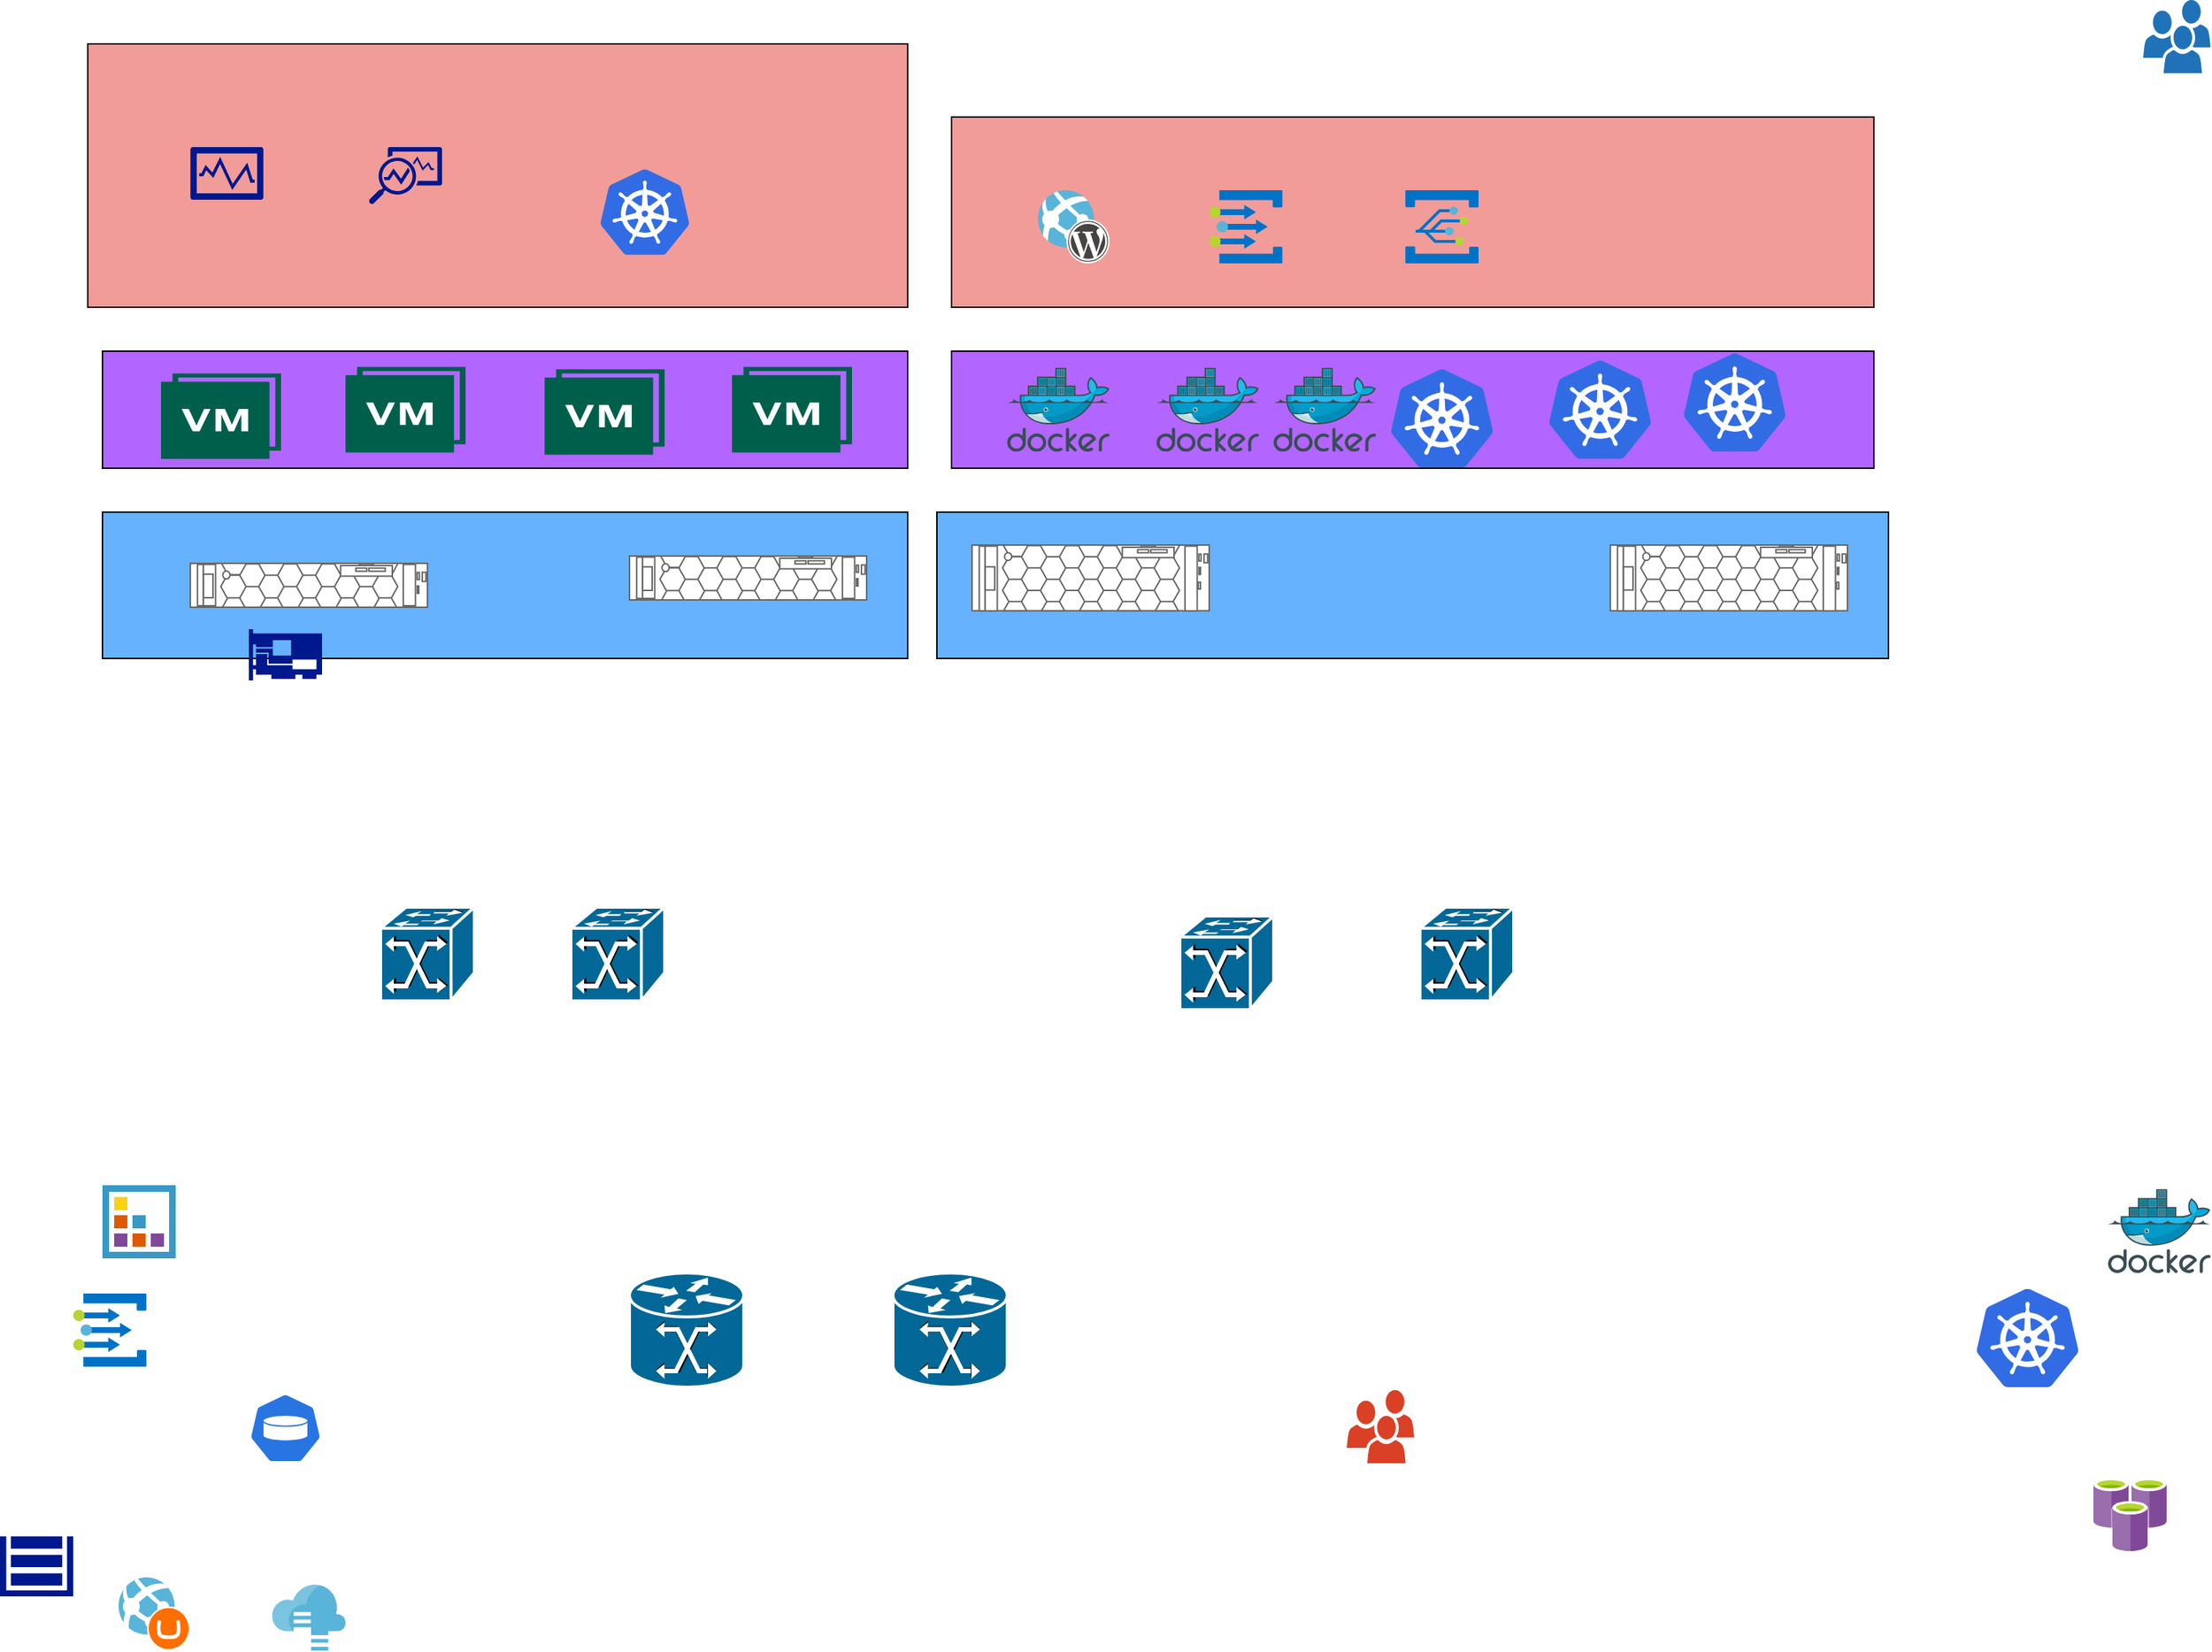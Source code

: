 <mxfile version="21.3.5" type="github">
  <diagram name="第 1 页" id="1_m0rDVPKxvfolOzuG0S">
    <mxGraphModel dx="2074" dy="1156" grid="1" gridSize="10" guides="1" tooltips="1" connect="1" arrows="1" fold="1" page="1" pageScale="1" pageWidth="1654" pageHeight="2336" math="0" shadow="0">
      <root>
        <mxCell id="0" />
        <mxCell id="1" parent="0" />
        <mxCell id="KaXEF-MZUBLpXiP1gXW7-1" value="" style="rounded=0;whiteSpace=wrap;html=1;fillColor=#66B2FF;" parent="1" vertex="1">
          <mxGeometry x="120" y="390" width="550" height="100" as="geometry" />
        </mxCell>
        <mxCell id="KaXEF-MZUBLpXiP1gXW7-2" value="" style="rounded=0;whiteSpace=wrap;html=1;fillColor=#66B2FF;" parent="1" vertex="1">
          <mxGeometry x="690" y="390" width="650" height="100" as="geometry" />
        </mxCell>
        <mxCell id="KaXEF-MZUBLpXiP1gXW7-3" value="" style="shape=mxgraph.cisco.switches.atm_fast_gigabit_etherswitch;sketch=0;html=1;pointerEvents=1;dashed=0;fillColor=#036897;strokeColor=#ffffff;strokeWidth=2;verticalLabelPosition=bottom;verticalAlign=top;align=center;outlineConnect=0;" parent="1" vertex="1">
          <mxGeometry x="310" y="660" width="64" height="64" as="geometry" />
        </mxCell>
        <mxCell id="KaXEF-MZUBLpXiP1gXW7-4" value="" style="shape=mxgraph.cisco.switches.atm_fast_gigabit_etherswitch;sketch=0;html=1;pointerEvents=1;dashed=0;fillColor=#036897;strokeColor=#ffffff;strokeWidth=2;verticalLabelPosition=bottom;verticalAlign=top;align=center;outlineConnect=0;" parent="1" vertex="1">
          <mxGeometry x="440" y="660" width="64" height="64" as="geometry" />
        </mxCell>
        <mxCell id="KaXEF-MZUBLpXiP1gXW7-5" value="" style="shape=mxgraph.cisco.switches.atm_fast_gigabit_etherswitch;sketch=0;html=1;pointerEvents=1;dashed=0;fillColor=#036897;strokeColor=#ffffff;strokeWidth=2;verticalLabelPosition=bottom;verticalAlign=top;align=center;outlineConnect=0;" parent="1" vertex="1">
          <mxGeometry x="856" y="666" width="64" height="64" as="geometry" />
        </mxCell>
        <mxCell id="KaXEF-MZUBLpXiP1gXW7-6" value="" style="shape=mxgraph.cisco.switches.atm_fast_gigabit_etherswitch;sketch=0;html=1;pointerEvents=1;dashed=0;fillColor=#036897;strokeColor=#ffffff;strokeWidth=2;verticalLabelPosition=bottom;verticalAlign=top;align=center;outlineConnect=0;" parent="1" vertex="1">
          <mxGeometry x="1020" y="660" width="64" height="64" as="geometry" />
        </mxCell>
        <mxCell id="KaXEF-MZUBLpXiP1gXW7-7" value="" style="shape=mxgraph.cisco.switches.mgx_8000_multiservice_switch;sketch=0;html=1;pointerEvents=1;dashed=0;fillColor=#036897;strokeColor=#ffffff;strokeWidth=2;verticalLabelPosition=bottom;verticalAlign=top;align=center;outlineConnect=0;" parent="1" vertex="1">
          <mxGeometry x="480" y="910" width="78" height="78" as="geometry" />
        </mxCell>
        <mxCell id="KaXEF-MZUBLpXiP1gXW7-8" value="" style="shape=mxgraph.cisco.switches.mgx_8000_multiservice_switch;sketch=0;html=1;pointerEvents=1;dashed=0;fillColor=#036897;strokeColor=#ffffff;strokeWidth=2;verticalLabelPosition=bottom;verticalAlign=top;align=center;outlineConnect=0;" parent="1" vertex="1">
          <mxGeometry x="660" y="910" width="78" height="78" as="geometry" />
        </mxCell>
        <mxCell id="KaXEF-MZUBLpXiP1gXW7-16" value="" style="image;sketch=0;aspect=fixed;html=1;points=[];align=center;fontSize=12;image=img/lib/mscae/Docker.svg;" parent="1" vertex="1">
          <mxGeometry x="1490" y="852.6" width="70" height="57.4" as="geometry" />
        </mxCell>
        <mxCell id="KaXEF-MZUBLpXiP1gXW7-19" value="" style="sketch=0;pointerEvents=1;shadow=0;dashed=0;html=1;strokeColor=none;labelPosition=center;verticalLabelPosition=bottom;verticalAlign=top;outlineConnect=0;align=center;shape=mxgraph.office.users.users;fillColor=#DA4026;" parent="1" vertex="1">
          <mxGeometry x="970" y="990" width="46" height="50" as="geometry" />
        </mxCell>
        <mxCell id="KaXEF-MZUBLpXiP1gXW7-20" value="" style="sketch=0;pointerEvents=1;shadow=0;dashed=0;html=1;strokeColor=none;labelPosition=center;verticalLabelPosition=bottom;verticalAlign=top;outlineConnect=0;align=center;shape=mxgraph.office.users.users;fillColor=#2072B8;" parent="1" vertex="1">
          <mxGeometry x="1514" y="40" width="46" height="50" as="geometry" />
        </mxCell>
        <mxCell id="KaXEF-MZUBLpXiP1gXW7-23" value="" style="strokeColor=#666666;html=1;labelPosition=right;align=left;spacingLeft=15;shadow=0;dashed=0;outlineConnect=0;shape=mxgraph.rack.dell.poweredge_r7425;" parent="1" vertex="1">
          <mxGeometry x="480" y="420" width="162" height="30" as="geometry" />
        </mxCell>
        <mxCell id="KaXEF-MZUBLpXiP1gXW7-24" value="" style="strokeColor=#666666;html=1;labelPosition=right;align=left;spacingLeft=15;shadow=0;dashed=0;outlineConnect=0;shape=mxgraph.rack.dell.poweredge_r7515;" parent="1" vertex="1">
          <mxGeometry x="180" y="425" width="162" height="30" as="geometry" />
        </mxCell>
        <mxCell id="KaXEF-MZUBLpXiP1gXW7-25" value="" style="strokeColor=#666666;html=1;labelPosition=right;align=left;spacingLeft=15;shadow=0;dashed=0;outlineConnect=0;shape=mxgraph.rack.dell.poweredge_r940;" parent="1" vertex="1">
          <mxGeometry x="714" y="412.5" width="162" height="45" as="geometry" />
        </mxCell>
        <mxCell id="KaXEF-MZUBLpXiP1gXW7-26" value="" style="strokeColor=#666666;html=1;labelPosition=right;align=left;spacingLeft=15;shadow=0;dashed=0;outlineConnect=0;shape=mxgraph.rack.dell.poweredge_r940;" parent="1" vertex="1">
          <mxGeometry x="1150" y="412.5" width="162" height="45" as="geometry" />
        </mxCell>
        <mxCell id="KaXEF-MZUBLpXiP1gXW7-31" value="" style="rounded=0;whiteSpace=wrap;html=1;fillColor=#B266FF;" parent="1" vertex="1">
          <mxGeometry x="120" y="280" width="550" height="80" as="geometry" />
        </mxCell>
        <mxCell id="KaXEF-MZUBLpXiP1gXW7-32" value="" style="rounded=0;whiteSpace=wrap;html=1;fillColor=#B266FF;" parent="1" vertex="1">
          <mxGeometry x="700" y="280" width="630" height="80" as="geometry" />
        </mxCell>
        <mxCell id="KaXEF-MZUBLpXiP1gXW7-34" value="" style="image;sketch=0;aspect=fixed;html=1;points=[];align=center;fontSize=12;image=img/lib/mscae/Kubernetes.svg;" parent="1" vertex="1">
          <mxGeometry x="1000" y="292.4" width="70" height="67.2" as="geometry" />
        </mxCell>
        <mxCell id="KaXEF-MZUBLpXiP1gXW7-35" value="" style="image;sketch=0;aspect=fixed;html=1;points=[];align=center;fontSize=12;image=img/lib/mscae/Docker.svg;" parent="1" vertex="1">
          <mxGeometry x="738" y="291.3" width="70" height="57.4" as="geometry" />
        </mxCell>
        <mxCell id="KaXEF-MZUBLpXiP1gXW7-36" value="" style="image;sketch=0;aspect=fixed;html=1;points=[];align=center;fontSize=12;image=img/lib/mscae/Docker.svg;" parent="1" vertex="1">
          <mxGeometry x="840" y="291.3" width="70" height="57.4" as="geometry" />
        </mxCell>
        <mxCell id="KaXEF-MZUBLpXiP1gXW7-37" value="" style="image;sketch=0;aspect=fixed;html=1;points=[];align=center;fontSize=12;image=img/lib/mscae/Kubernetes.svg;" parent="1" vertex="1">
          <mxGeometry x="1400" y="920.8" width="70" height="67.2" as="geometry" />
        </mxCell>
        <mxCell id="KaXEF-MZUBLpXiP1gXW7-38" value="" style="image;sketch=0;aspect=fixed;html=1;points=[];align=center;fontSize=12;image=img/lib/mscae/Kubernetes.svg;" parent="1" vertex="1">
          <mxGeometry x="1200" y="281.5" width="70" height="67.2" as="geometry" />
        </mxCell>
        <mxCell id="KaXEF-MZUBLpXiP1gXW7-39" value="" style="image;sketch=0;aspect=fixed;html=1;points=[];align=center;fontSize=12;image=img/lib/mscae/Kubernetes.svg;" parent="1" vertex="1">
          <mxGeometry x="1108" y="286.4" width="70" height="67.2" as="geometry" />
        </mxCell>
        <mxCell id="KaXEF-MZUBLpXiP1gXW7-40" value="" style="image;sketch=0;aspect=fixed;html=1;points=[];align=center;fontSize=12;image=img/lib/mscae/Docker.svg;" parent="1" vertex="1">
          <mxGeometry x="920" y="291.3" width="70" height="57.4" as="geometry" />
        </mxCell>
        <mxCell id="KaXEF-MZUBLpXiP1gXW7-41" value="" style="sketch=0;pointerEvents=1;shadow=0;dashed=0;html=1;strokeColor=none;fillColor=#005F4B;labelPosition=center;verticalLabelPosition=bottom;verticalAlign=top;align=center;outlineConnect=0;shape=mxgraph.veeam2.vm_with_a_snapshot;" parent="1" vertex="1">
          <mxGeometry x="286" y="290.8" width="82" height="58.4" as="geometry" />
        </mxCell>
        <mxCell id="KaXEF-MZUBLpXiP1gXW7-45" value="" style="rounded=0;whiteSpace=wrap;html=1;fillColor=#F19C99;" parent="1" vertex="1">
          <mxGeometry x="110" y="70" width="560" height="180" as="geometry" />
        </mxCell>
        <mxCell id="KaXEF-MZUBLpXiP1gXW7-46" value="" style="rounded=0;whiteSpace=wrap;html=1;fillColor=#F19C99;" parent="1" vertex="1">
          <mxGeometry x="700" y="120" width="630" height="130" as="geometry" />
        </mxCell>
        <mxCell id="KaXEF-MZUBLpXiP1gXW7-47" value="" style="image;sketch=0;aspect=fixed;html=1;points=[];align=center;fontSize=12;image=img/lib/mscae/Kubernetes.svg;" parent="1" vertex="1">
          <mxGeometry x="460" y="155.72" width="61" height="58.56" as="geometry" />
        </mxCell>
        <mxCell id="KaXEF-MZUBLpXiP1gXW7-48" value="" style="image;sketch=0;aspect=fixed;html=1;points=[];align=center;fontSize=12;image=img/lib/mscae/WebAppWordPress.svg;" parent="1" vertex="1">
          <mxGeometry x="759" y="170" width="49" height="50" as="geometry" />
        </mxCell>
        <mxCell id="KaXEF-MZUBLpXiP1gXW7-49" value="" style="image;sketch=0;aspect=fixed;html=1;points=[];align=center;fontSize=12;image=img/lib/mscae/WebAppUmbraco.svg;" parent="1" vertex="1">
          <mxGeometry x="131" y="1118" width="49" height="50" as="geometry" />
        </mxCell>
        <mxCell id="KaXEF-MZUBLpXiP1gXW7-50" value="" style="sketch=0;html=1;dashed=0;whitespace=wrap;fillColor=#2875E2;strokeColor=#ffffff;points=[[0.005,0.63,0],[0.1,0.2,0],[0.9,0.2,0],[0.5,0,0],[0.995,0.63,0],[0.72,0.99,0],[0.5,1,0],[0.28,0.99,0]];verticalLabelPosition=bottom;align=center;verticalAlign=top;shape=mxgraph.kubernetes.icon;prIcon=pv" parent="1" vertex="1">
          <mxGeometry x="220" y="992" width="50" height="48" as="geometry" />
        </mxCell>
        <mxCell id="KaXEF-MZUBLpXiP1gXW7-51" value="" style="sketch=0;aspect=fixed;pointerEvents=1;shadow=0;dashed=0;html=1;strokeColor=none;labelPosition=center;verticalLabelPosition=bottom;verticalAlign=top;align=center;fillColor=#00188D;shape=mxgraph.mscae.enterprise.network_card" parent="1" vertex="1">
          <mxGeometry x="220" y="470" width="50" height="35" as="geometry" />
        </mxCell>
        <mxCell id="KaXEF-MZUBLpXiP1gXW7-52" value="" style="sketch=0;aspect=fixed;pointerEvents=1;shadow=0;dashed=0;html=1;strokeColor=none;labelPosition=center;verticalLabelPosition=bottom;verticalAlign=top;align=center;fillColor=#00188D;shape=mxgraph.mscae.enterprise.performance_monitor" parent="1" vertex="1">
          <mxGeometry x="180" y="140.5" width="50" height="36" as="geometry" />
        </mxCell>
        <mxCell id="KaXEF-MZUBLpXiP1gXW7-53" value="" style="sketch=0;aspect=fixed;pointerEvents=1;shadow=0;dashed=0;html=1;strokeColor=none;labelPosition=center;verticalLabelPosition=bottom;verticalAlign=top;align=center;fillColor=#00188D;shape=mxgraph.mscae.enterprise.monitor_running_apps" parent="1" vertex="1">
          <mxGeometry x="302" y="140.5" width="50" height="39" as="geometry" />
        </mxCell>
        <mxCell id="KaXEF-MZUBLpXiP1gXW7-55" value="" style="sketch=0;aspect=fixed;pointerEvents=1;shadow=0;dashed=0;html=1;strokeColor=none;labelPosition=center;verticalLabelPosition=bottom;verticalAlign=top;align=center;fillColor=#00188D;shape=mxgraph.mscae.enterprise.storage" parent="1" vertex="1">
          <mxGeometry x="50" y="1090" width="50" height="41" as="geometry" />
        </mxCell>
        <mxCell id="KaXEF-MZUBLpXiP1gXW7-56" value="" style="image;sketch=0;aspect=fixed;html=1;points=[];align=center;fontSize=12;image=img/lib/mscae/Azure_Cache_for_Redis.svg;" parent="1" vertex="1">
          <mxGeometry x="1480" y="1050" width="50" height="50" as="geometry" />
        </mxCell>
        <mxCell id="KaXEF-MZUBLpXiP1gXW7-57" value="" style="image;sketch=0;aspect=fixed;html=1;points=[];align=center;fontSize=12;image=img/lib/mscae/Integration_Accounts.svg;" parent="1" vertex="1">
          <mxGeometry x="120" y="850" width="50" height="50" as="geometry" />
        </mxCell>
        <mxCell id="KaXEF-MZUBLpXiP1gXW7-58" value="" style="image;sketch=0;aspect=fixed;html=1;points=[];align=center;fontSize=12;image=img/lib/mscae/Event_Grid.svg;" parent="1" vertex="1">
          <mxGeometry x="1010" y="170" width="50" height="50" as="geometry" />
        </mxCell>
        <mxCell id="KaXEF-MZUBLpXiP1gXW7-59" value="" style="image;sketch=0;aspect=fixed;html=1;points=[];align=center;fontSize=12;image=img/lib/mscae/Event_Grid_Topics.svg;" parent="1" vertex="1">
          <mxGeometry x="100" y="924" width="50" height="50" as="geometry" />
        </mxCell>
        <mxCell id="KaXEF-MZUBLpXiP1gXW7-60" value="" style="image;sketch=0;aspect=fixed;html=1;points=[];align=center;fontSize=12;image=img/lib/mscae/Event_Grid_Topics.svg;" parent="1" vertex="1">
          <mxGeometry x="876" y="170" width="50" height="50" as="geometry" />
        </mxCell>
        <mxCell id="KaXEF-MZUBLpXiP1gXW7-61" value="" style="image;sketch=0;aspect=fixed;html=1;points=[];align=center;fontSize=12;image=img/lib/mscae/StorSimple.svg;" parent="1" vertex="1">
          <mxGeometry x="236" y="1123" width="50" height="45" as="geometry" />
        </mxCell>
        <mxCell id="SSXVurO9ayDUvu1jgC0z-2" value="" style="sketch=0;pointerEvents=1;shadow=0;dashed=0;html=1;strokeColor=none;fillColor=#005F4B;labelPosition=center;verticalLabelPosition=bottom;verticalAlign=top;align=center;outlineConnect=0;shape=mxgraph.veeam2.vm_with_a_snapshot;" vertex="1" parent="1">
          <mxGeometry x="160" y="295.2" width="82" height="58.4" as="geometry" />
        </mxCell>
        <mxCell id="SSXVurO9ayDUvu1jgC0z-3" value="" style="sketch=0;pointerEvents=1;shadow=0;dashed=0;html=1;strokeColor=none;fillColor=#005F4B;labelPosition=center;verticalLabelPosition=bottom;verticalAlign=top;align=center;outlineConnect=0;shape=mxgraph.veeam2.vm_with_a_snapshot;" vertex="1" parent="1">
          <mxGeometry x="422" y="292.4" width="82" height="58.4" as="geometry" />
        </mxCell>
        <mxCell id="SSXVurO9ayDUvu1jgC0z-4" value="" style="sketch=0;pointerEvents=1;shadow=0;dashed=0;html=1;strokeColor=none;fillColor=#005F4B;labelPosition=center;verticalLabelPosition=bottom;verticalAlign=top;align=center;outlineConnect=0;shape=mxgraph.veeam2.vm_with_a_snapshot;" vertex="1" parent="1">
          <mxGeometry x="550" y="290.8" width="82" height="58.4" as="geometry" />
        </mxCell>
      </root>
    </mxGraphModel>
  </diagram>
</mxfile>
